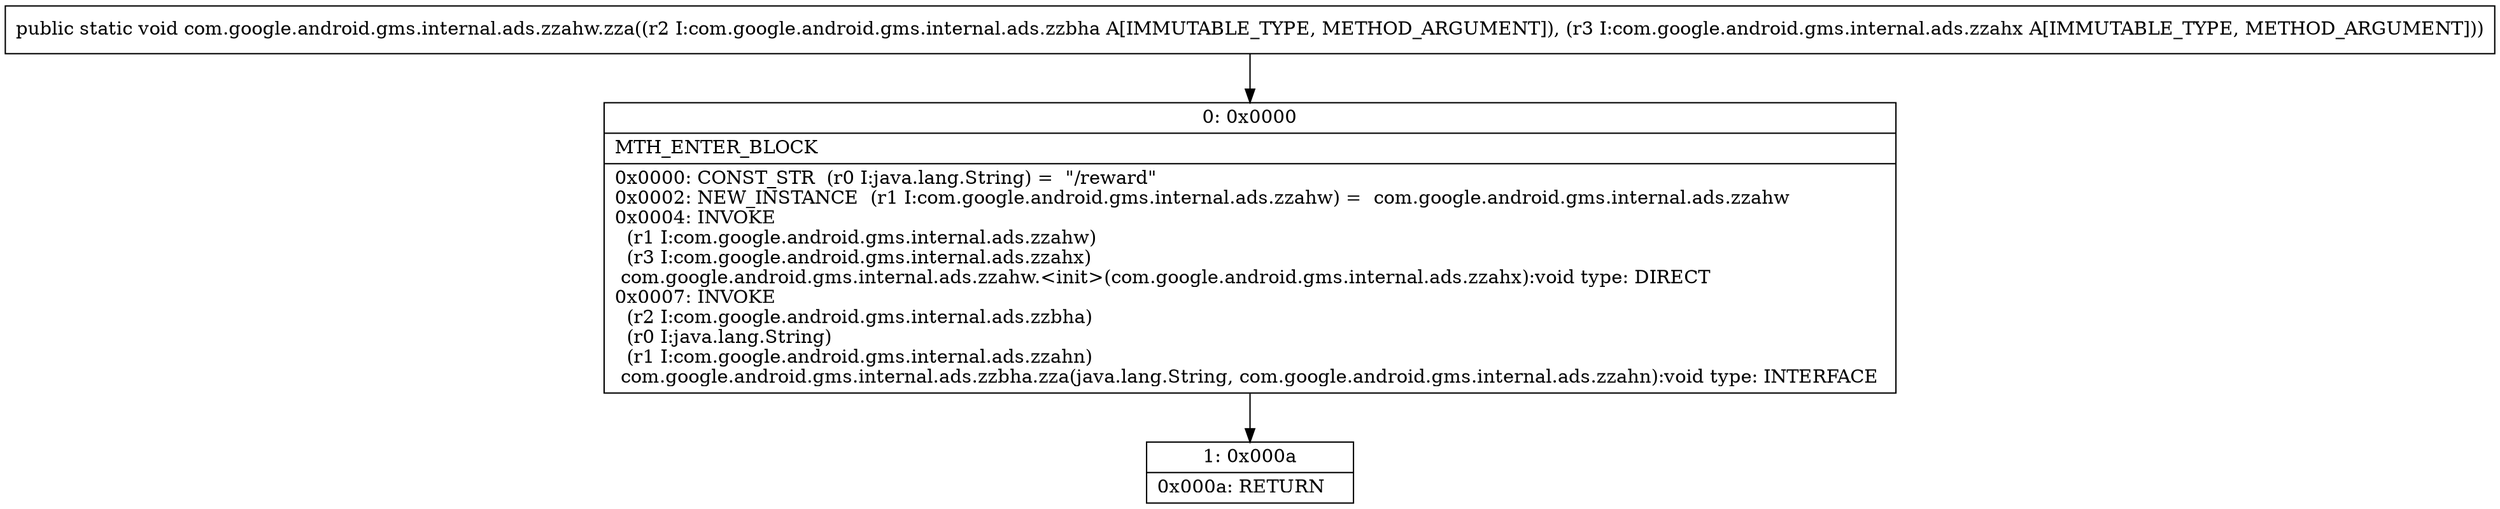 digraph "CFG forcom.google.android.gms.internal.ads.zzahw.zza(Lcom\/google\/android\/gms\/internal\/ads\/zzbha;Lcom\/google\/android\/gms\/internal\/ads\/zzahx;)V" {
Node_0 [shape=record,label="{0\:\ 0x0000|MTH_ENTER_BLOCK\l|0x0000: CONST_STR  (r0 I:java.lang.String) =  \"\/reward\" \l0x0002: NEW_INSTANCE  (r1 I:com.google.android.gms.internal.ads.zzahw) =  com.google.android.gms.internal.ads.zzahw \l0x0004: INVOKE  \l  (r1 I:com.google.android.gms.internal.ads.zzahw)\l  (r3 I:com.google.android.gms.internal.ads.zzahx)\l com.google.android.gms.internal.ads.zzahw.\<init\>(com.google.android.gms.internal.ads.zzahx):void type: DIRECT \l0x0007: INVOKE  \l  (r2 I:com.google.android.gms.internal.ads.zzbha)\l  (r0 I:java.lang.String)\l  (r1 I:com.google.android.gms.internal.ads.zzahn)\l com.google.android.gms.internal.ads.zzbha.zza(java.lang.String, com.google.android.gms.internal.ads.zzahn):void type: INTERFACE \l}"];
Node_1 [shape=record,label="{1\:\ 0x000a|0x000a: RETURN   \l}"];
MethodNode[shape=record,label="{public static void com.google.android.gms.internal.ads.zzahw.zza((r2 I:com.google.android.gms.internal.ads.zzbha A[IMMUTABLE_TYPE, METHOD_ARGUMENT]), (r3 I:com.google.android.gms.internal.ads.zzahx A[IMMUTABLE_TYPE, METHOD_ARGUMENT])) }"];
MethodNode -> Node_0;
Node_0 -> Node_1;
}

